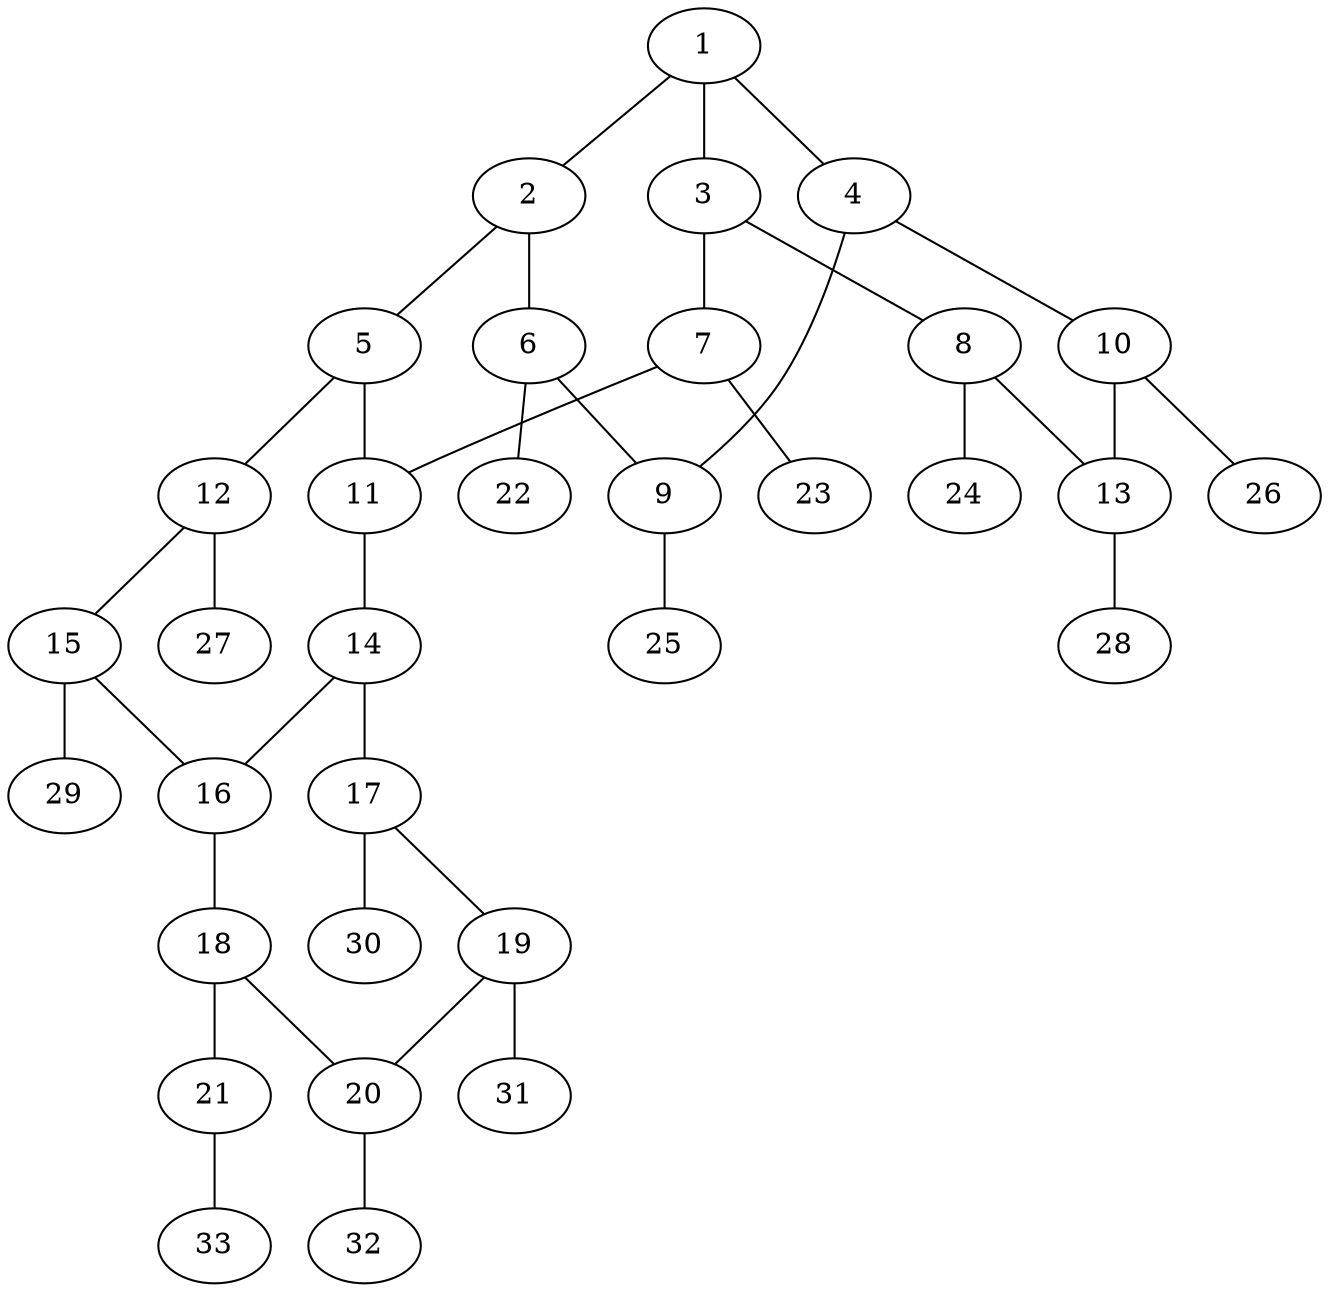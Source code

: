 graph molecule_565 {
	1	 [chem=C];
	2	 [chem=C];
	1 -- 2	 [valence=1];
	3	 [chem=C];
	1 -- 3	 [valence=1];
	4	 [chem=C];
	1 -- 4	 [valence=2];
	5	 [chem=C];
	2 -- 5	 [valence=2];
	6	 [chem=C];
	2 -- 6	 [valence=1];
	7	 [chem=C];
	3 -- 7	 [valence=1];
	8	 [chem=C];
	3 -- 8	 [valence=2];
	9	 [chem=C];
	4 -- 9	 [valence=1];
	10	 [chem=C];
	4 -- 10	 [valence=1];
	11	 [chem=C];
	5 -- 11	 [valence=1];
	12	 [chem=C];
	5 -- 12	 [valence=1];
	6 -- 9	 [valence=2];
	22	 [chem=H];
	6 -- 22	 [valence=1];
	7 -- 11	 [valence=2];
	23	 [chem=H];
	7 -- 23	 [valence=1];
	13	 [chem=C];
	8 -- 13	 [valence=1];
	24	 [chem=H];
	8 -- 24	 [valence=1];
	25	 [chem=H];
	9 -- 25	 [valence=1];
	10 -- 13	 [valence=2];
	26	 [chem=H];
	10 -- 26	 [valence=1];
	14	 [chem=C];
	11 -- 14	 [valence=1];
	15	 [chem=C];
	12 -- 15	 [valence=2];
	27	 [chem=H];
	12 -- 27	 [valence=1];
	28	 [chem=H];
	13 -- 28	 [valence=1];
	16	 [chem=C];
	14 -- 16	 [valence=2];
	17	 [chem=C];
	14 -- 17	 [valence=1];
	15 -- 16	 [valence=1];
	29	 [chem=H];
	15 -- 29	 [valence=1];
	18	 [chem=C];
	16 -- 18	 [valence=1];
	19	 [chem=C];
	17 -- 19	 [valence=2];
	30	 [chem=H];
	17 -- 30	 [valence=1];
	20	 [chem=C];
	18 -- 20	 [valence=2];
	21	 [chem=O];
	18 -- 21	 [valence=1];
	19 -- 20	 [valence=1];
	31	 [chem=H];
	19 -- 31	 [valence=1];
	32	 [chem=H];
	20 -- 32	 [valence=1];
	33	 [chem=H];
	21 -- 33	 [valence=1];
}
